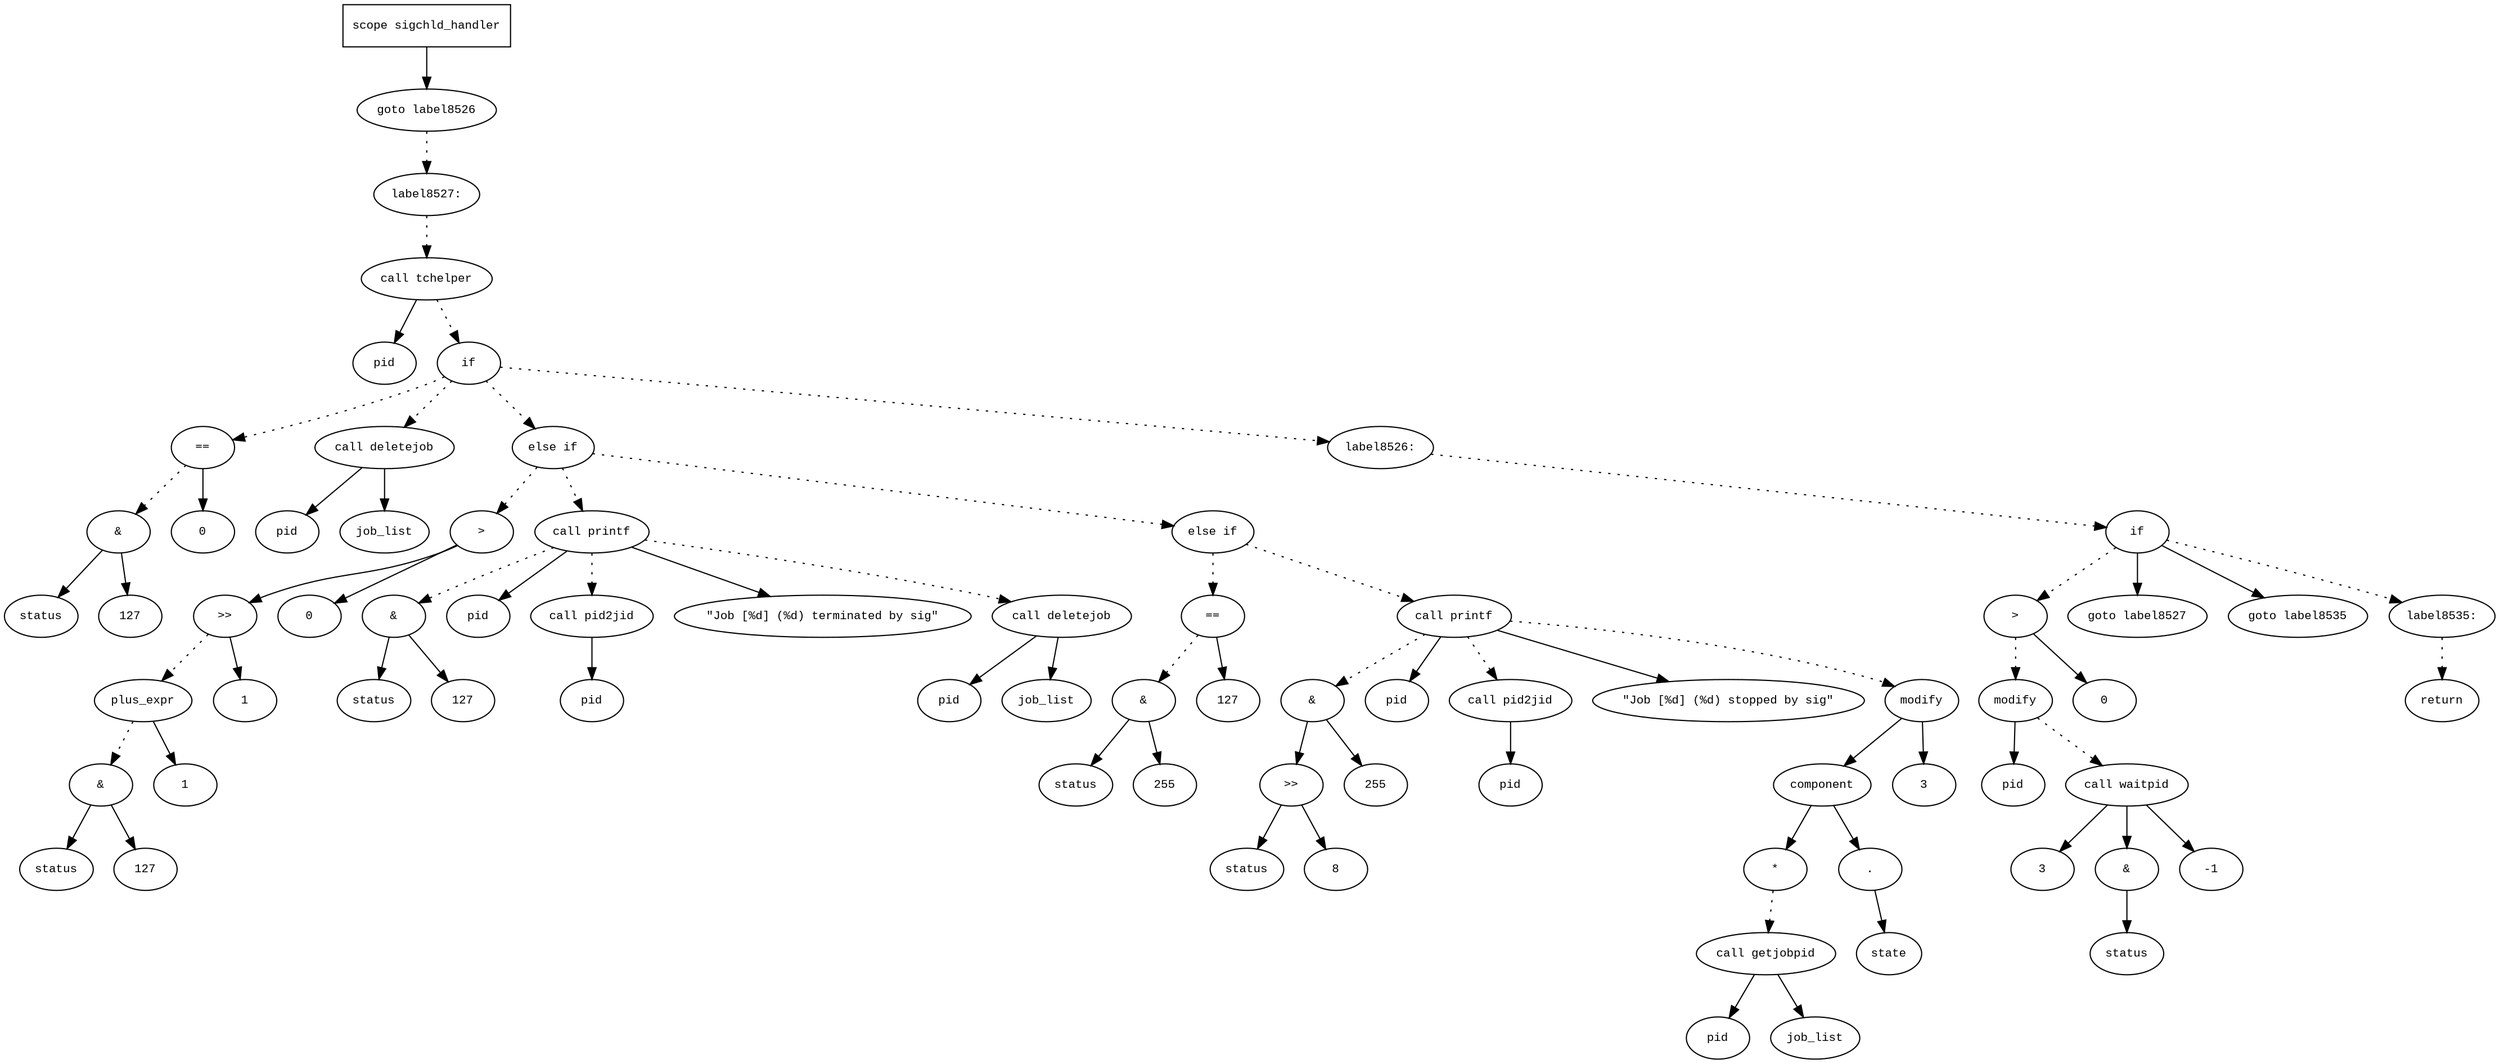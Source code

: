 digraph AST {
  graph [fontname="Times New Roman",fontsize=10];
  node  [fontname="Courier New",fontsize=10];
  edge  [fontname="Times New Roman",fontsize=10];

  node1 [label="scope sigchld_handler",shape=box];
  node2 [label="goto label8526",shape=ellipse];
  node1 -> node2;
  node3 [label="label8527:",shape=ellipse];
  node2 -> node3 [style=dotted];
  node4 [label="call tchelper",shape=ellipse];
  node5 [label="pid",shape=ellipse];
  node4 -> node5;
  node3 -> node4 [style=dotted];
  node6 [label="if",shape=ellipse];
  node4 -> node6 [style=dotted];
  node7 [label="==",shape=ellipse];
  node8 [label="&",shape=ellipse];
  node9 [label="status",shape=ellipse];
  node8 -> node9;
  node10 [label="127",shape=ellipse];
  node8 -> node10;
  node7 -> node8 [style=dotted];
  node11 [label="0",shape=ellipse];
  node7 -> node11;
  node6 -> node7 [style=dotted];
  node12 [label="call deletejob",shape=ellipse];
  node13 [label="pid",shape=ellipse];
  node12 -> node13;
  node14 [label="job_list",shape=ellipse];
  node12 -> node14;
  node6 -> node12 [style=dotted];
  node15 [label="else if",shape=ellipse];
  node6 -> node15 [style=dotted];
  node16 [label=">",shape=ellipse];
  node17 [label=">>",shape=ellipse];
  node18 [label="plus_expr",shape=ellipse];
  node19 [label="&",shape=ellipse];
  node20 [label="status",shape=ellipse];
  node19 -> node20;
  node21 [label="127",shape=ellipse];
  node19 -> node21;
  node18 -> node19 [style=dotted];
  node22 [label="1",shape=ellipse];
  node18 -> node22;
  node17 -> node18 [style=dotted];
  node23 [label="1",shape=ellipse];
  node17 -> node23;
  node16 -> node17;
  node24 [label="0",shape=ellipse];
  node16 -> node24;
  node15 -> node16 [style=dotted];
  node25 [label="call printf",shape=ellipse];
  node26 [label="&",shape=ellipse];
  node27 [label="status",shape=ellipse];
  node26 -> node27;
  node28 [label="127",shape=ellipse];
  node26 -> node28;
  node25 -> node26 [style=dotted];
  node29 [label="pid",shape=ellipse];
  node25 -> node29;
  node30 [label="call pid2jid",shape=ellipse];
  node31 [label="pid",shape=ellipse];
  node30 -> node31;
  node25 -> node30 [style=dotted];
  node32 [label="\"Job [%d] (%d) terminated by sig\"",shape=ellipse];
  node25 -> node32;
  node15 -> node25 [style=dotted];
  node33 [label="call deletejob",shape=ellipse];
  node34 [label="pid",shape=ellipse];
  node33 -> node34;
  node35 [label="job_list",shape=ellipse];
  node33 -> node35;
  node25 -> node33 [style=dotted];
  node36 [label="else if",shape=ellipse];
  node15 -> node36 [style=dotted];
  node37 [label="==",shape=ellipse];
  node38 [label="&",shape=ellipse];
  node39 [label="status",shape=ellipse];
  node38 -> node39;
  node40 [label="255",shape=ellipse];
  node38 -> node40;
  node37 -> node38 [style=dotted];
  node41 [label="127",shape=ellipse];
  node37 -> node41;
  node36 -> node37 [style=dotted];
  node42 [label="call printf",shape=ellipse];
  node43 [label="&",shape=ellipse];
  node44 [label=">>",shape=ellipse];
  node45 [label="status",shape=ellipse];
  node44 -> node45;
  node46 [label="8",shape=ellipse];
  node44 -> node46;
  node43 -> node44;
  node47 [label="255",shape=ellipse];
  node43 -> node47;
  node42 -> node43 [style=dotted];
  node48 [label="pid",shape=ellipse];
  node42 -> node48;
  node49 [label="call pid2jid",shape=ellipse];
  node50 [label="pid",shape=ellipse];
  node49 -> node50;
  node42 -> node49 [style=dotted];
  node51 [label="\"Job [%d] (%d) stopped by sig\"",shape=ellipse];
  node42 -> node51;
  node36 -> node42 [style=dotted];
  node52 [label="modify",shape=ellipse];
  node53 [label="component",shape=ellipse];
  node52 -> node53;
  node54 [label="*",shape=ellipse];
  node55 [label="call getjobpid",shape=ellipse];
  node56 [label="pid",shape=ellipse];
  node55 -> node56;
  node57 [label="job_list",shape=ellipse];
  node55 -> node57;
  node54 -> node55 [style=dotted];
  node53 -> node54;
  node58 [label=".",shape=ellipse];
  node53 -> node58;
  node59 [label="state",shape=ellipse];
  node58 -> node59;
  node60 [label="3",shape=ellipse];
  node52 -> node60;
  node42 -> node52 [style=dotted];
  node61 [label="label8526:",shape=ellipse];
  node6 -> node61 [style=dotted];
  node62 [label="if",shape=ellipse];
  node61 -> node62 [style=dotted];
  node63 [label=">",shape=ellipse];
  node64 [label="modify",shape=ellipse];
  node65 [label="pid",shape=ellipse];
  node64 -> node65;
  node66 [label="call waitpid",shape=ellipse];
  node67 [label="3",shape=ellipse];
  node66 -> node67;
  node68 [label="&",shape=ellipse];
  node66 -> node68;
  node69 [label="status",shape=ellipse];
  node68 -> node69;
  node70 [label="-1",shape=ellipse];
  node66 -> node70;
  node64 -> node66 [style=dotted];
  node63 -> node64 [style=dotted];
  node71 [label="0",shape=ellipse];
  node63 -> node71;
  node62 -> node63 [style=dotted];
  node72 [label="goto label8527",shape=ellipse];
  node62 -> node72;
  node73 [label="goto label8535",shape=ellipse];
  node62 -> node73;
  node74 [label="label8535:",shape=ellipse];
  node62 -> node74 [style=dotted];
  node75 [label="return",shape=ellipse];
  node74 -> node75 [style=dotted];
} 